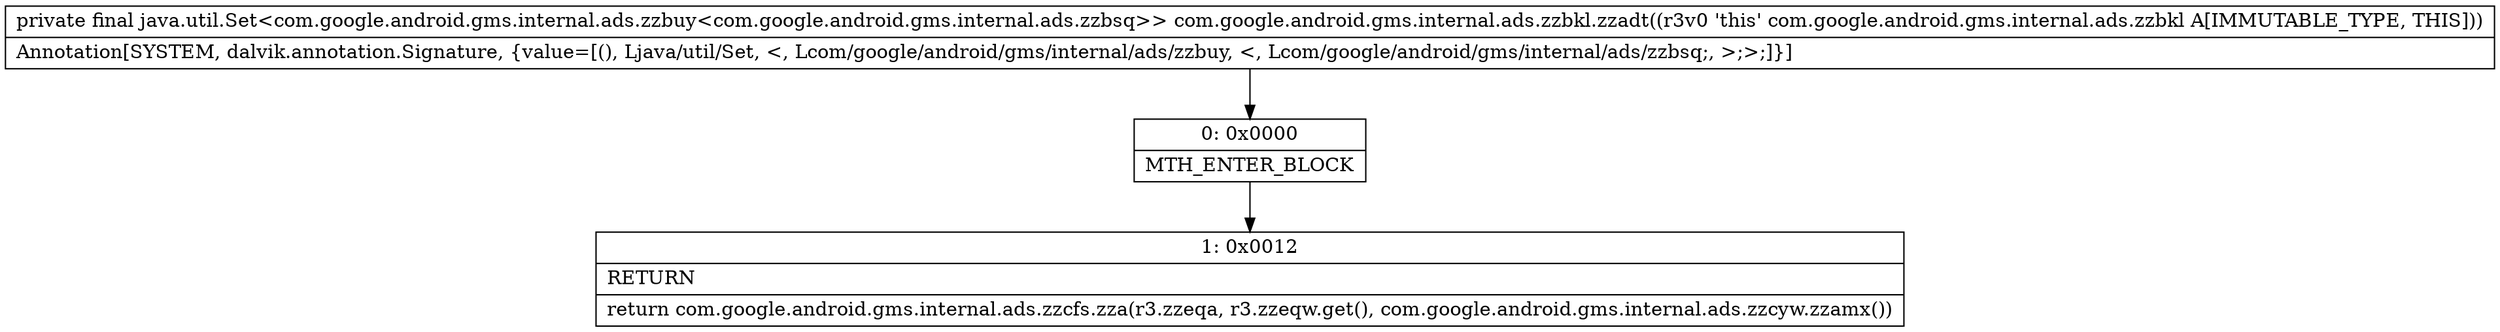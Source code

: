 digraph "CFG forcom.google.android.gms.internal.ads.zzbkl.zzadt()Ljava\/util\/Set;" {
Node_0 [shape=record,label="{0\:\ 0x0000|MTH_ENTER_BLOCK\l}"];
Node_1 [shape=record,label="{1\:\ 0x0012|RETURN\l|return com.google.android.gms.internal.ads.zzcfs.zza(r3.zzeqa, r3.zzeqw.get(), com.google.android.gms.internal.ads.zzcyw.zzamx())\l}"];
MethodNode[shape=record,label="{private final java.util.Set\<com.google.android.gms.internal.ads.zzbuy\<com.google.android.gms.internal.ads.zzbsq\>\> com.google.android.gms.internal.ads.zzbkl.zzadt((r3v0 'this' com.google.android.gms.internal.ads.zzbkl A[IMMUTABLE_TYPE, THIS]))  | Annotation[SYSTEM, dalvik.annotation.Signature, \{value=[(), Ljava\/util\/Set, \<, Lcom\/google\/android\/gms\/internal\/ads\/zzbuy, \<, Lcom\/google\/android\/gms\/internal\/ads\/zzbsq;, \>;\>;]\}]\l}"];
MethodNode -> Node_0;
Node_0 -> Node_1;
}


